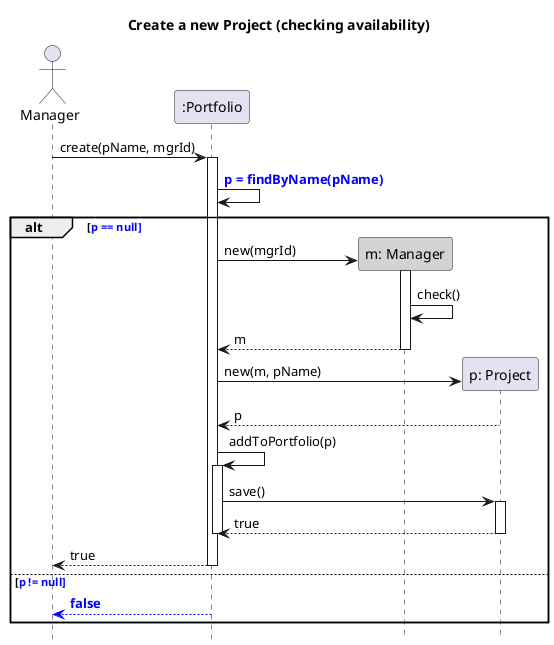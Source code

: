 @startuml

hide footbox
title Create a new Project (checking availability)

actor Manager as M
participant ":Portfolio" as P

M -> P: create(pName, mgrId)
activate P

P -> P: <font color="#0000FF"><b>p = findByName(pName)</b>

alt <font color="#0000FF"><b>p == null</b>

  create "m: Manager" as Mgr #D3D3D3
  P -> Mgr: new(mgrId)
  activate Mgr
  Mgr -> Mgr: check()
  Mgr --> P: m
  deactivate Mgr

  create "p: Project" as Proj
  P -> Proj: new(m, pName)
  Proj --> P: p

  P -> P: addToPortfolio(p)
  activate P
  P -> Proj: save()
  activate Proj
  Proj --> P: true
  deactivate Proj
  deactivate P
  P --> M: true
  deactivate P

else <font color="#0000FF"><b>p != null</b>
  P -[#0000FF]-> M: <font color="#0000FF"><b>false</b>
end

@enduml
